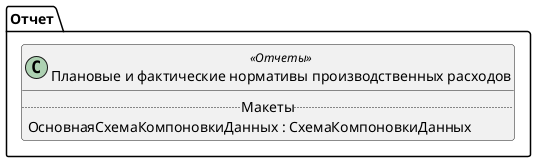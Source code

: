 ﻿@startuml ПлановыеИФактическиеНормативыПроизводственныхРасходов
'!include templates.wsd
'..\include templates.wsd
class Отчет.ПлановыеИФактическиеНормативыПроизводственныхРасходов as "Плановые и фактические нормативы производственных расходов" <<Отчеты>>
{
..Макеты..
ОсновнаяСхемаКомпоновкиДанных : СхемаКомпоновкиДанных
}
@enduml
